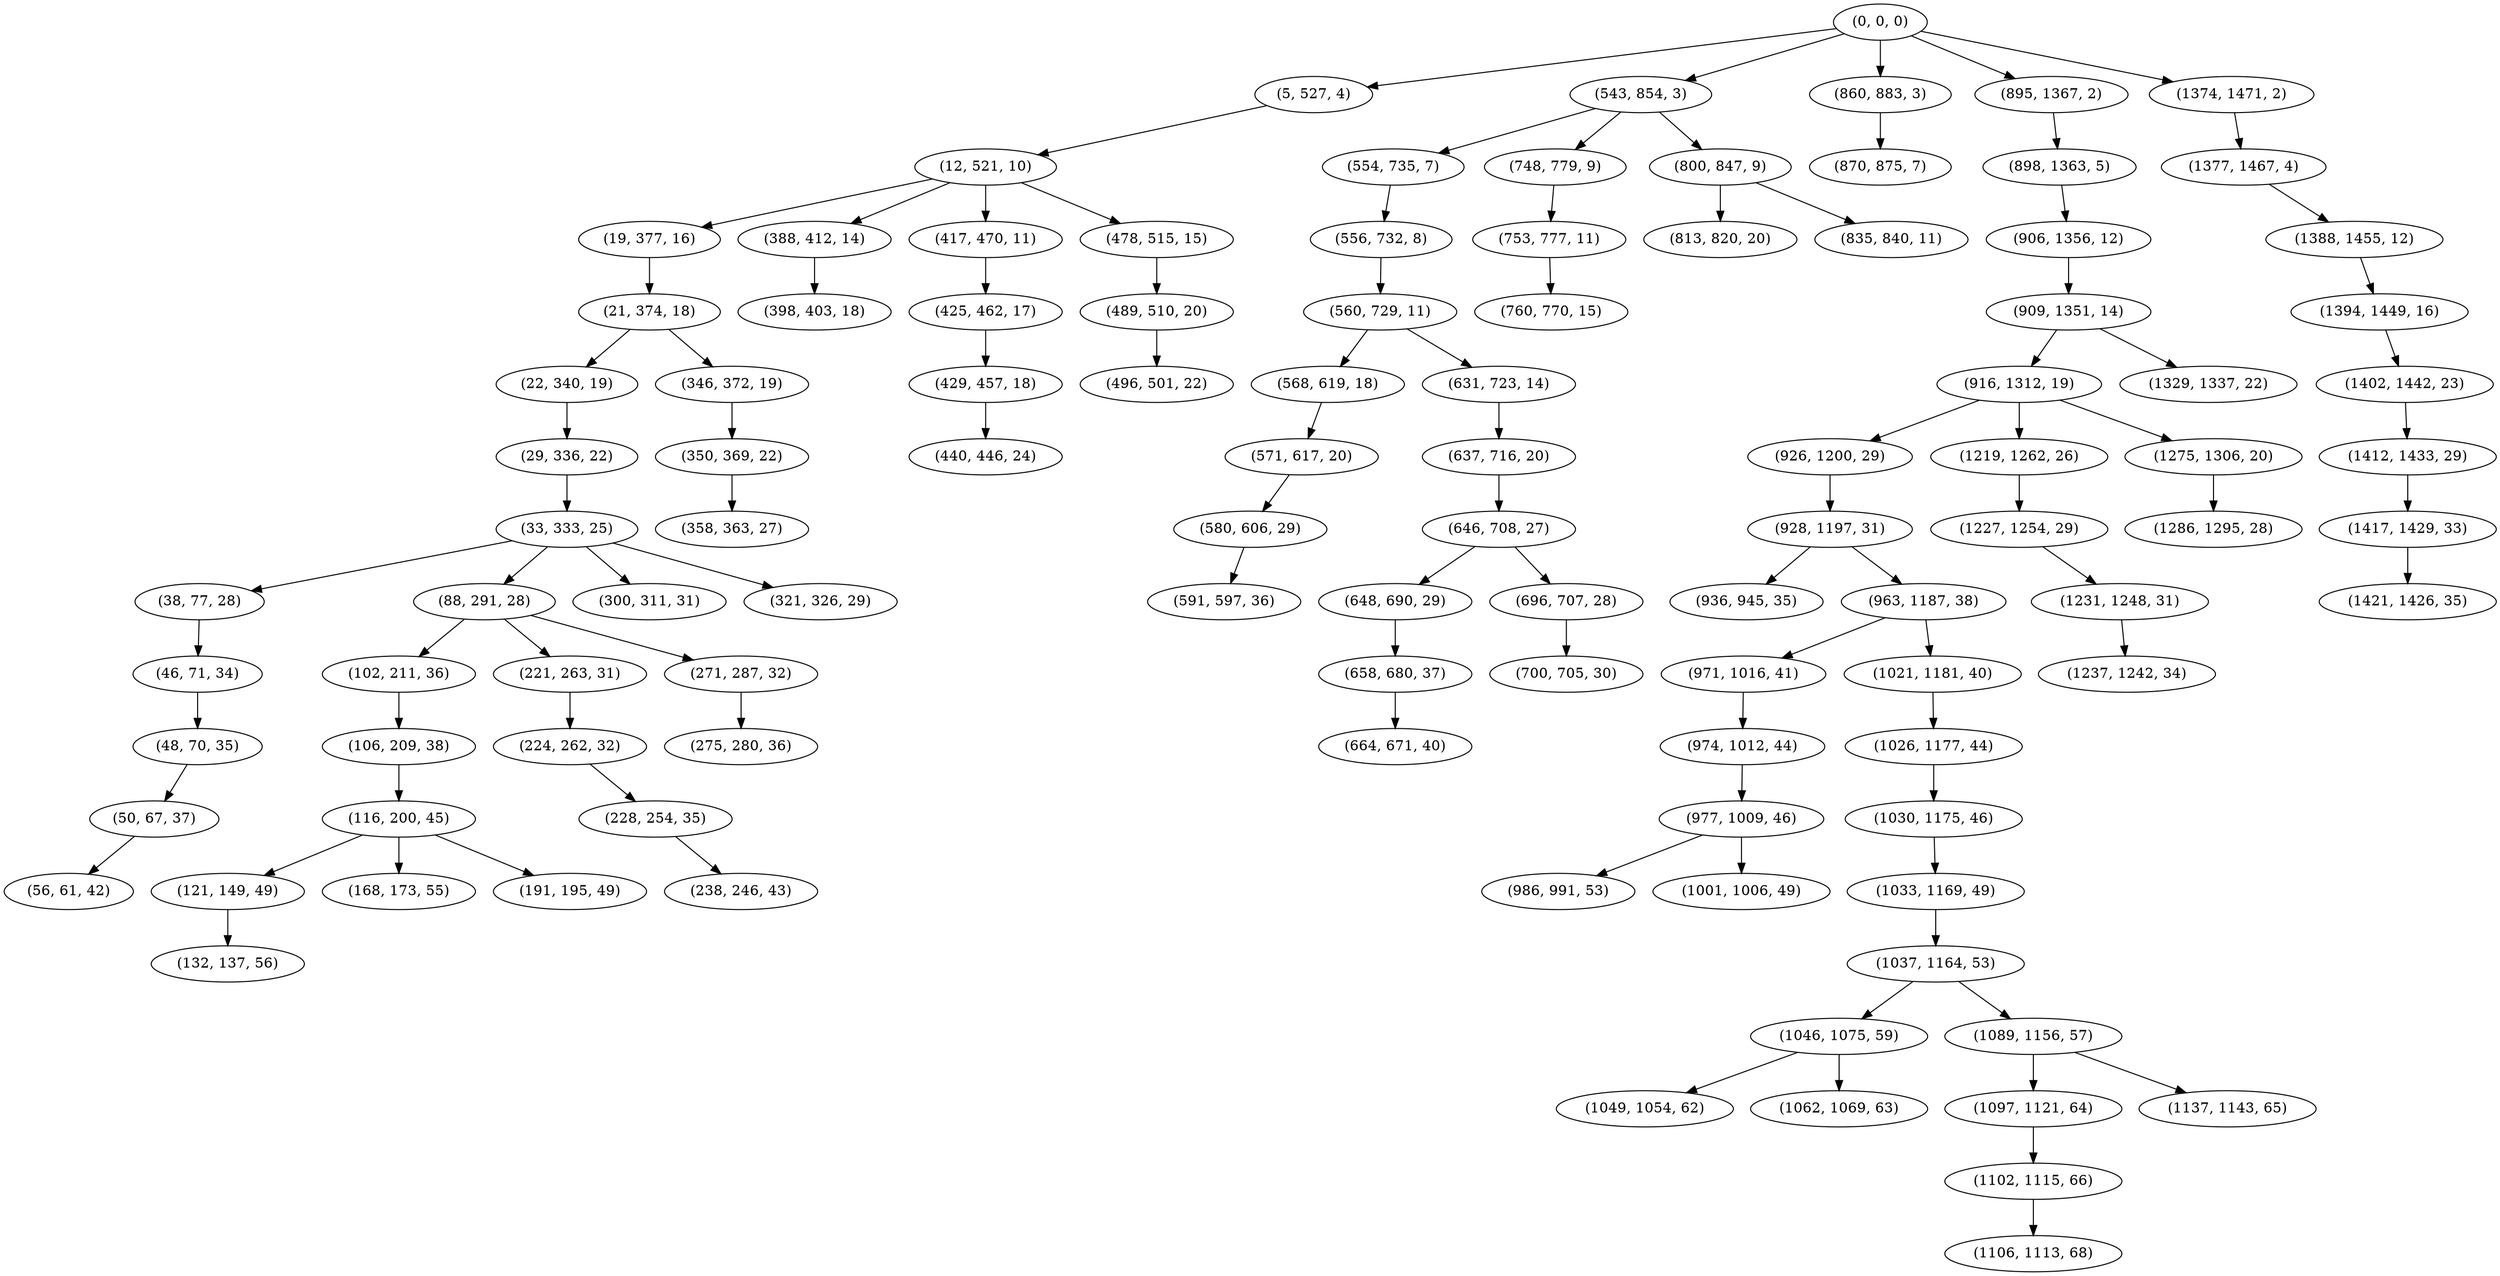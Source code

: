 digraph tree {
    "(0, 0, 0)";
    "(5, 527, 4)";
    "(12, 521, 10)";
    "(19, 377, 16)";
    "(21, 374, 18)";
    "(22, 340, 19)";
    "(29, 336, 22)";
    "(33, 333, 25)";
    "(38, 77, 28)";
    "(46, 71, 34)";
    "(48, 70, 35)";
    "(50, 67, 37)";
    "(56, 61, 42)";
    "(88, 291, 28)";
    "(102, 211, 36)";
    "(106, 209, 38)";
    "(116, 200, 45)";
    "(121, 149, 49)";
    "(132, 137, 56)";
    "(168, 173, 55)";
    "(191, 195, 49)";
    "(221, 263, 31)";
    "(224, 262, 32)";
    "(228, 254, 35)";
    "(238, 246, 43)";
    "(271, 287, 32)";
    "(275, 280, 36)";
    "(300, 311, 31)";
    "(321, 326, 29)";
    "(346, 372, 19)";
    "(350, 369, 22)";
    "(358, 363, 27)";
    "(388, 412, 14)";
    "(398, 403, 18)";
    "(417, 470, 11)";
    "(425, 462, 17)";
    "(429, 457, 18)";
    "(440, 446, 24)";
    "(478, 515, 15)";
    "(489, 510, 20)";
    "(496, 501, 22)";
    "(543, 854, 3)";
    "(554, 735, 7)";
    "(556, 732, 8)";
    "(560, 729, 11)";
    "(568, 619, 18)";
    "(571, 617, 20)";
    "(580, 606, 29)";
    "(591, 597, 36)";
    "(631, 723, 14)";
    "(637, 716, 20)";
    "(646, 708, 27)";
    "(648, 690, 29)";
    "(658, 680, 37)";
    "(664, 671, 40)";
    "(696, 707, 28)";
    "(700, 705, 30)";
    "(748, 779, 9)";
    "(753, 777, 11)";
    "(760, 770, 15)";
    "(800, 847, 9)";
    "(813, 820, 20)";
    "(835, 840, 11)";
    "(860, 883, 3)";
    "(870, 875, 7)";
    "(895, 1367, 2)";
    "(898, 1363, 5)";
    "(906, 1356, 12)";
    "(909, 1351, 14)";
    "(916, 1312, 19)";
    "(926, 1200, 29)";
    "(928, 1197, 31)";
    "(936, 945, 35)";
    "(963, 1187, 38)";
    "(971, 1016, 41)";
    "(974, 1012, 44)";
    "(977, 1009, 46)";
    "(986, 991, 53)";
    "(1001, 1006, 49)";
    "(1021, 1181, 40)";
    "(1026, 1177, 44)";
    "(1030, 1175, 46)";
    "(1033, 1169, 49)";
    "(1037, 1164, 53)";
    "(1046, 1075, 59)";
    "(1049, 1054, 62)";
    "(1062, 1069, 63)";
    "(1089, 1156, 57)";
    "(1097, 1121, 64)";
    "(1102, 1115, 66)";
    "(1106, 1113, 68)";
    "(1137, 1143, 65)";
    "(1219, 1262, 26)";
    "(1227, 1254, 29)";
    "(1231, 1248, 31)";
    "(1237, 1242, 34)";
    "(1275, 1306, 20)";
    "(1286, 1295, 28)";
    "(1329, 1337, 22)";
    "(1374, 1471, 2)";
    "(1377, 1467, 4)";
    "(1388, 1455, 12)";
    "(1394, 1449, 16)";
    "(1402, 1442, 23)";
    "(1412, 1433, 29)";
    "(1417, 1429, 33)";
    "(1421, 1426, 35)";
    "(0, 0, 0)" -> "(5, 527, 4)";
    "(0, 0, 0)" -> "(543, 854, 3)";
    "(0, 0, 0)" -> "(860, 883, 3)";
    "(0, 0, 0)" -> "(895, 1367, 2)";
    "(0, 0, 0)" -> "(1374, 1471, 2)";
    "(5, 527, 4)" -> "(12, 521, 10)";
    "(12, 521, 10)" -> "(19, 377, 16)";
    "(12, 521, 10)" -> "(388, 412, 14)";
    "(12, 521, 10)" -> "(417, 470, 11)";
    "(12, 521, 10)" -> "(478, 515, 15)";
    "(19, 377, 16)" -> "(21, 374, 18)";
    "(21, 374, 18)" -> "(22, 340, 19)";
    "(21, 374, 18)" -> "(346, 372, 19)";
    "(22, 340, 19)" -> "(29, 336, 22)";
    "(29, 336, 22)" -> "(33, 333, 25)";
    "(33, 333, 25)" -> "(38, 77, 28)";
    "(33, 333, 25)" -> "(88, 291, 28)";
    "(33, 333, 25)" -> "(300, 311, 31)";
    "(33, 333, 25)" -> "(321, 326, 29)";
    "(38, 77, 28)" -> "(46, 71, 34)";
    "(46, 71, 34)" -> "(48, 70, 35)";
    "(48, 70, 35)" -> "(50, 67, 37)";
    "(50, 67, 37)" -> "(56, 61, 42)";
    "(88, 291, 28)" -> "(102, 211, 36)";
    "(88, 291, 28)" -> "(221, 263, 31)";
    "(88, 291, 28)" -> "(271, 287, 32)";
    "(102, 211, 36)" -> "(106, 209, 38)";
    "(106, 209, 38)" -> "(116, 200, 45)";
    "(116, 200, 45)" -> "(121, 149, 49)";
    "(116, 200, 45)" -> "(168, 173, 55)";
    "(116, 200, 45)" -> "(191, 195, 49)";
    "(121, 149, 49)" -> "(132, 137, 56)";
    "(221, 263, 31)" -> "(224, 262, 32)";
    "(224, 262, 32)" -> "(228, 254, 35)";
    "(228, 254, 35)" -> "(238, 246, 43)";
    "(271, 287, 32)" -> "(275, 280, 36)";
    "(346, 372, 19)" -> "(350, 369, 22)";
    "(350, 369, 22)" -> "(358, 363, 27)";
    "(388, 412, 14)" -> "(398, 403, 18)";
    "(417, 470, 11)" -> "(425, 462, 17)";
    "(425, 462, 17)" -> "(429, 457, 18)";
    "(429, 457, 18)" -> "(440, 446, 24)";
    "(478, 515, 15)" -> "(489, 510, 20)";
    "(489, 510, 20)" -> "(496, 501, 22)";
    "(543, 854, 3)" -> "(554, 735, 7)";
    "(543, 854, 3)" -> "(748, 779, 9)";
    "(543, 854, 3)" -> "(800, 847, 9)";
    "(554, 735, 7)" -> "(556, 732, 8)";
    "(556, 732, 8)" -> "(560, 729, 11)";
    "(560, 729, 11)" -> "(568, 619, 18)";
    "(560, 729, 11)" -> "(631, 723, 14)";
    "(568, 619, 18)" -> "(571, 617, 20)";
    "(571, 617, 20)" -> "(580, 606, 29)";
    "(580, 606, 29)" -> "(591, 597, 36)";
    "(631, 723, 14)" -> "(637, 716, 20)";
    "(637, 716, 20)" -> "(646, 708, 27)";
    "(646, 708, 27)" -> "(648, 690, 29)";
    "(646, 708, 27)" -> "(696, 707, 28)";
    "(648, 690, 29)" -> "(658, 680, 37)";
    "(658, 680, 37)" -> "(664, 671, 40)";
    "(696, 707, 28)" -> "(700, 705, 30)";
    "(748, 779, 9)" -> "(753, 777, 11)";
    "(753, 777, 11)" -> "(760, 770, 15)";
    "(800, 847, 9)" -> "(813, 820, 20)";
    "(800, 847, 9)" -> "(835, 840, 11)";
    "(860, 883, 3)" -> "(870, 875, 7)";
    "(895, 1367, 2)" -> "(898, 1363, 5)";
    "(898, 1363, 5)" -> "(906, 1356, 12)";
    "(906, 1356, 12)" -> "(909, 1351, 14)";
    "(909, 1351, 14)" -> "(916, 1312, 19)";
    "(909, 1351, 14)" -> "(1329, 1337, 22)";
    "(916, 1312, 19)" -> "(926, 1200, 29)";
    "(916, 1312, 19)" -> "(1219, 1262, 26)";
    "(916, 1312, 19)" -> "(1275, 1306, 20)";
    "(926, 1200, 29)" -> "(928, 1197, 31)";
    "(928, 1197, 31)" -> "(936, 945, 35)";
    "(928, 1197, 31)" -> "(963, 1187, 38)";
    "(963, 1187, 38)" -> "(971, 1016, 41)";
    "(963, 1187, 38)" -> "(1021, 1181, 40)";
    "(971, 1016, 41)" -> "(974, 1012, 44)";
    "(974, 1012, 44)" -> "(977, 1009, 46)";
    "(977, 1009, 46)" -> "(986, 991, 53)";
    "(977, 1009, 46)" -> "(1001, 1006, 49)";
    "(1021, 1181, 40)" -> "(1026, 1177, 44)";
    "(1026, 1177, 44)" -> "(1030, 1175, 46)";
    "(1030, 1175, 46)" -> "(1033, 1169, 49)";
    "(1033, 1169, 49)" -> "(1037, 1164, 53)";
    "(1037, 1164, 53)" -> "(1046, 1075, 59)";
    "(1037, 1164, 53)" -> "(1089, 1156, 57)";
    "(1046, 1075, 59)" -> "(1049, 1054, 62)";
    "(1046, 1075, 59)" -> "(1062, 1069, 63)";
    "(1089, 1156, 57)" -> "(1097, 1121, 64)";
    "(1089, 1156, 57)" -> "(1137, 1143, 65)";
    "(1097, 1121, 64)" -> "(1102, 1115, 66)";
    "(1102, 1115, 66)" -> "(1106, 1113, 68)";
    "(1219, 1262, 26)" -> "(1227, 1254, 29)";
    "(1227, 1254, 29)" -> "(1231, 1248, 31)";
    "(1231, 1248, 31)" -> "(1237, 1242, 34)";
    "(1275, 1306, 20)" -> "(1286, 1295, 28)";
    "(1374, 1471, 2)" -> "(1377, 1467, 4)";
    "(1377, 1467, 4)" -> "(1388, 1455, 12)";
    "(1388, 1455, 12)" -> "(1394, 1449, 16)";
    "(1394, 1449, 16)" -> "(1402, 1442, 23)";
    "(1402, 1442, 23)" -> "(1412, 1433, 29)";
    "(1412, 1433, 29)" -> "(1417, 1429, 33)";
    "(1417, 1429, 33)" -> "(1421, 1426, 35)";
}
